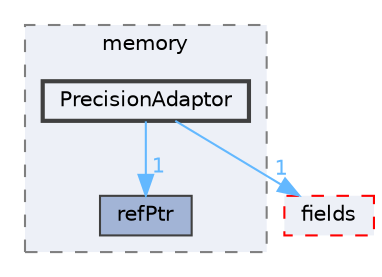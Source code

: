digraph "src/OpenFOAM/memory/PrecisionAdaptor"
{
 // LATEX_PDF_SIZE
  bgcolor="transparent";
  edge [fontname=Helvetica,fontsize=10,labelfontname=Helvetica,labelfontsize=10];
  node [fontname=Helvetica,fontsize=10,shape=box,height=0.2,width=0.4];
  compound=true
  subgraph clusterdir_385a22dcc2f7120acb0f1a7a832b3b8d {
    graph [ bgcolor="#edf0f7", pencolor="grey50", label="memory", fontname=Helvetica,fontsize=10 style="filled,dashed", URL="dir_385a22dcc2f7120acb0f1a7a832b3b8d.html",tooltip=""]
  dir_7034e5dc4f5cd7ce627b6de60f9db700 [label="refPtr", fillcolor="#a2b4d6", color="grey25", style="filled", URL="dir_7034e5dc4f5cd7ce627b6de60f9db700.html",tooltip=""];
  dir_5e55dc719656c6a55cde7efd0e4ceae5 [label="PrecisionAdaptor", fillcolor="#edf0f7", color="grey25", style="filled,bold", URL="dir_5e55dc719656c6a55cde7efd0e4ceae5.html",tooltip=""];
  }
  dir_962442b8f989d5529fab5e0f0e4ffb74 [label="fields", fillcolor="#edf0f7", color="red", style="filled,dashed", URL="dir_962442b8f989d5529fab5e0f0e4ffb74.html",tooltip=""];
  dir_5e55dc719656c6a55cde7efd0e4ceae5->dir_7034e5dc4f5cd7ce627b6de60f9db700 [headlabel="1", labeldistance=1.5 headhref="dir_003032_003282.html" href="dir_003032_003282.html" color="steelblue1" fontcolor="steelblue1"];
  dir_5e55dc719656c6a55cde7efd0e4ceae5->dir_962442b8f989d5529fab5e0f0e4ffb74 [headlabel="1", labeldistance=1.5 headhref="dir_003032_001335.html" href="dir_003032_001335.html" color="steelblue1" fontcolor="steelblue1"];
}
